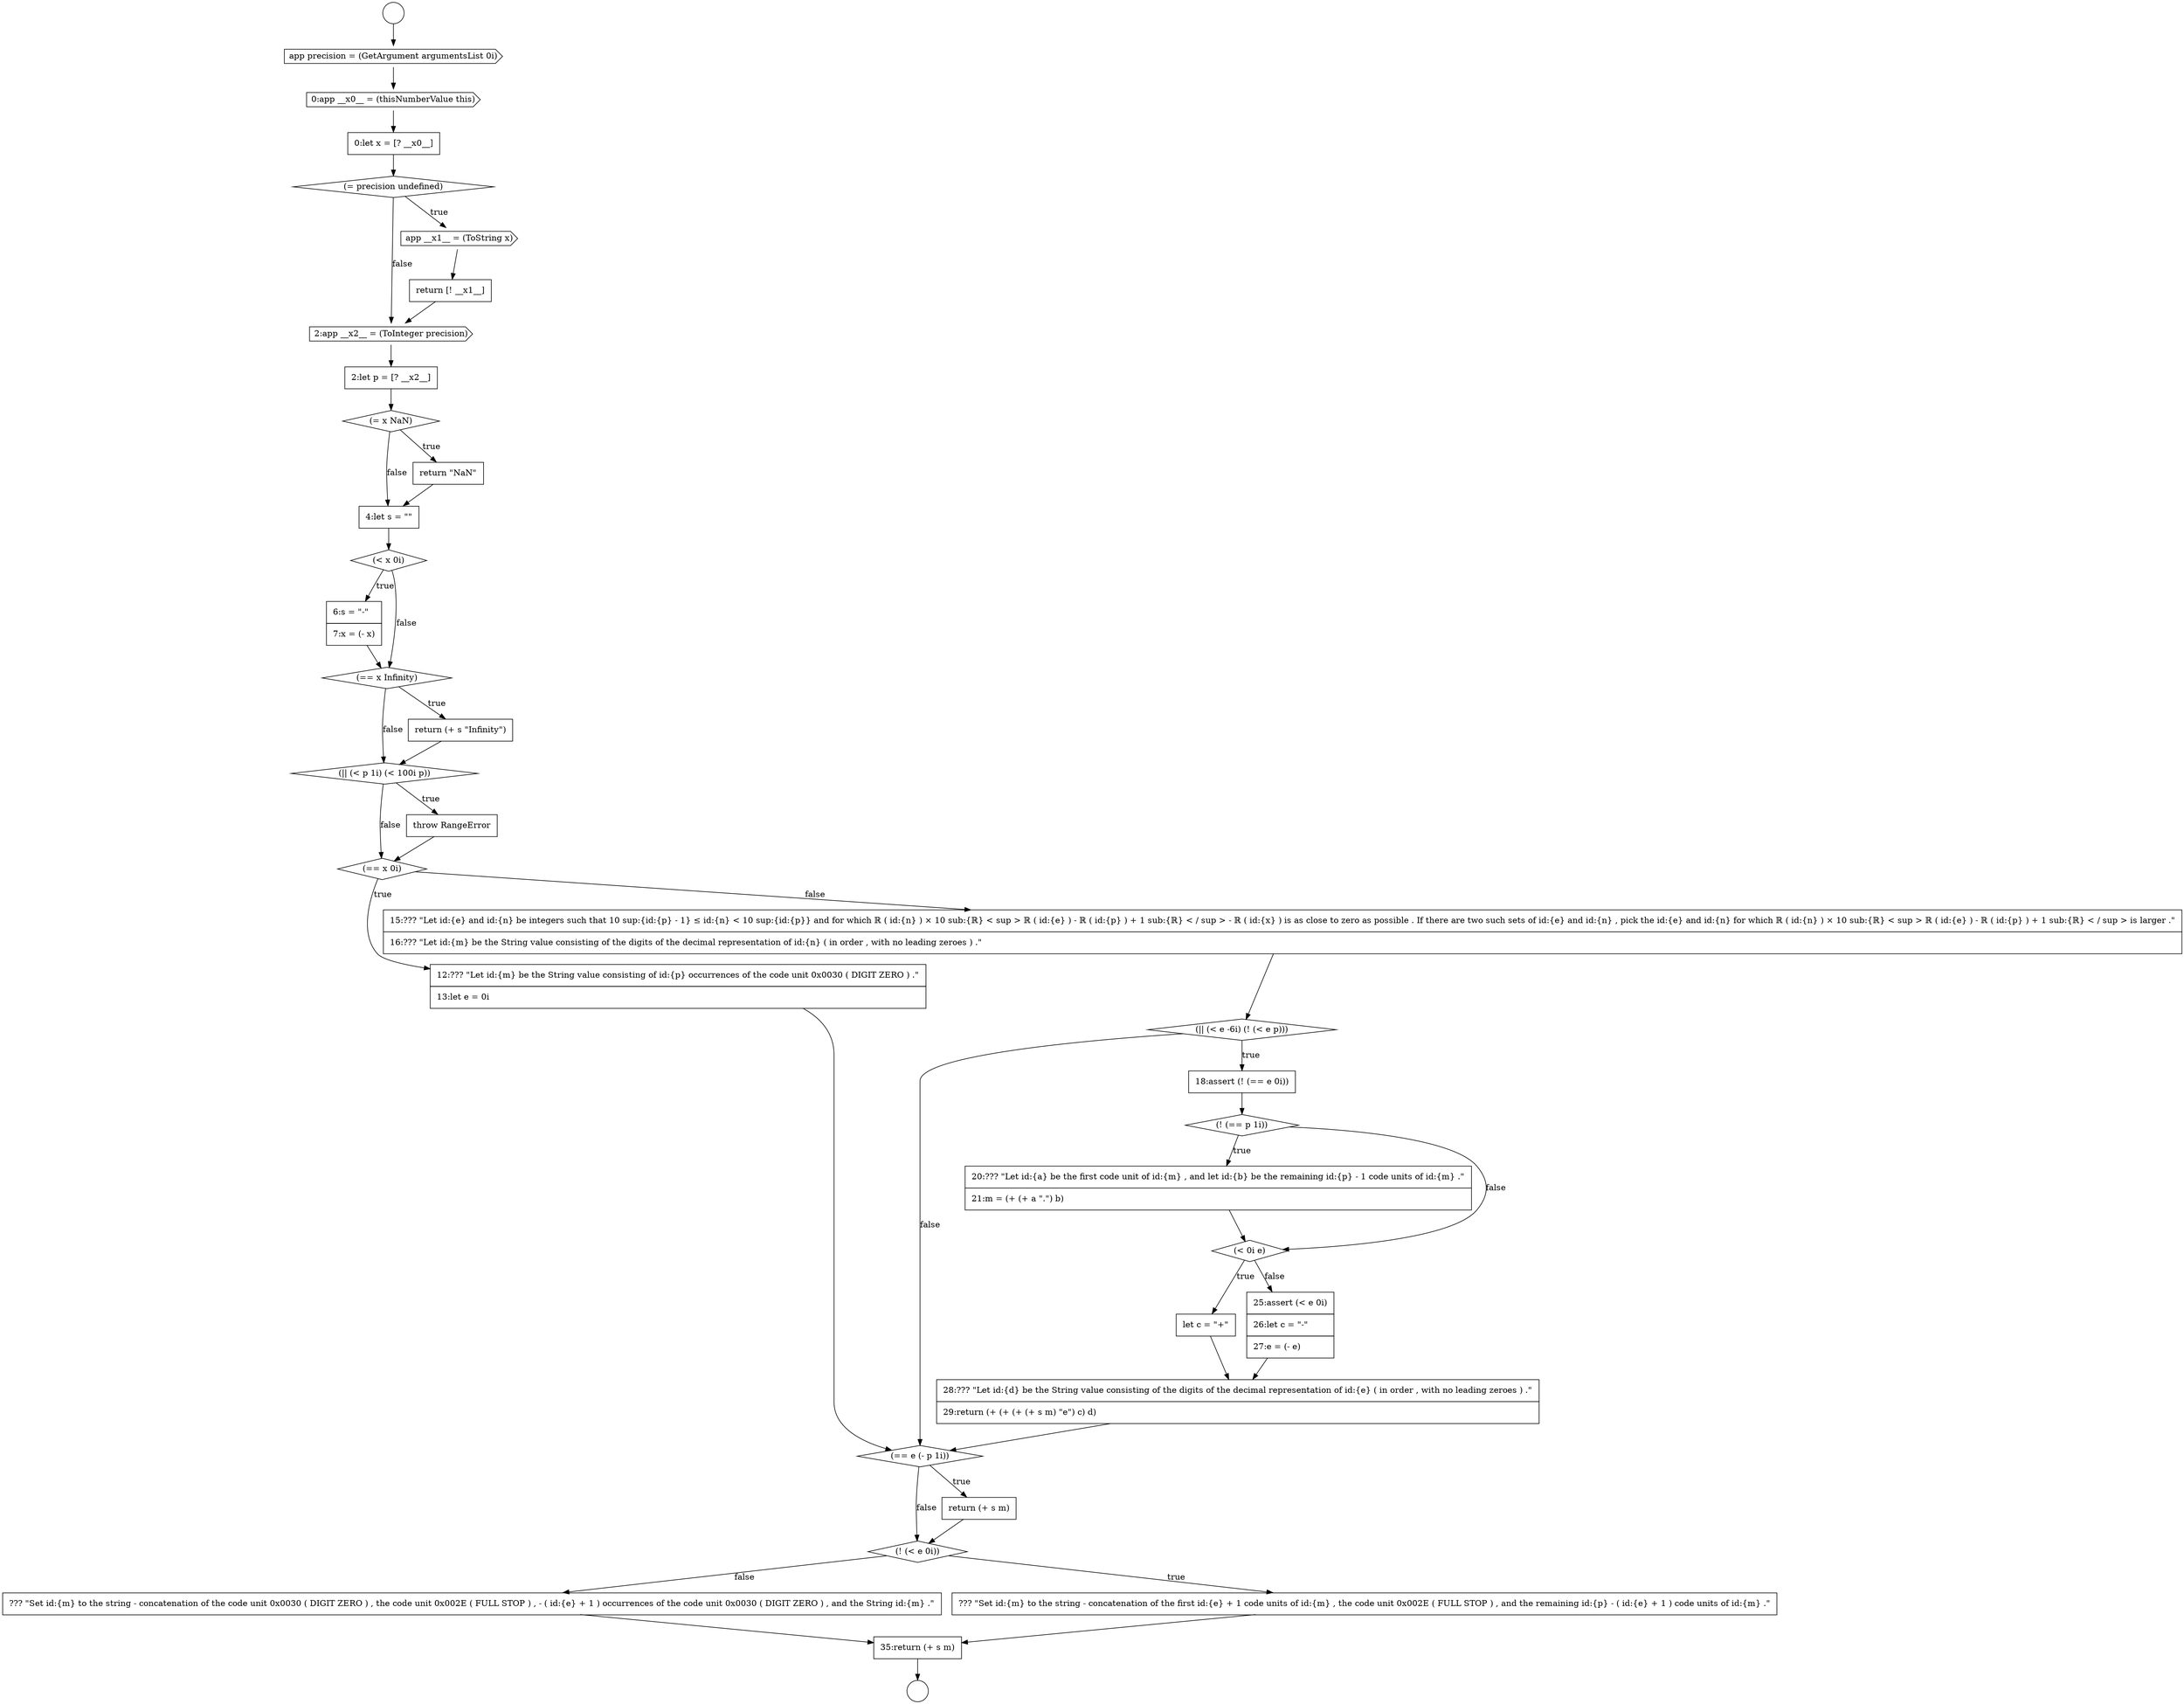 digraph {
  node12975 [shape=none, margin=0, label=<<font color="black">
    <table border="0" cellborder="1" cellspacing="0" cellpadding="10">
      <tr><td align="left">return [! __x1__]</td></tr>
    </table>
  </font>> color="black" fillcolor="white" style=filled]
  node12971 [shape=cds, label=<<font color="black">0:app __x0__ = (thisNumberValue this)</font>> color="black" fillcolor="white" style=filled]
  node12993 [shape=none, margin=0, label=<<font color="black">
    <table border="0" cellborder="1" cellspacing="0" cellpadding="10">
      <tr><td align="left">20:??? &quot;Let id:{a} be the first code unit of id:{m} , and let id:{b} be the remaining id:{p} - 1 code units of id:{m} .&quot;</td></tr>
      <tr><td align="left">21:m = (+ (+ a &quot;.&quot;) b)</td></tr>
    </table>
  </font>> color="black" fillcolor="white" style=filled]
  node12988 [shape=none, margin=0, label=<<font color="black">
    <table border="0" cellborder="1" cellspacing="0" cellpadding="10">
      <tr><td align="left">12:??? &quot;Let id:{m} be the String value consisting of id:{p} occurrences of the code unit 0x0030 ( DIGIT ZERO ) .&quot;</td></tr>
      <tr><td align="left">13:let e = 0i</td></tr>
    </table>
  </font>> color="black" fillcolor="white" style=filled]
  node12981 [shape=diamond, label=<<font color="black">(&lt; x 0i)</font>> color="black" fillcolor="white" style=filled]
  node12998 [shape=diamond, label=<<font color="black">(== e (- p 1i))</font>> color="black" fillcolor="white" style=filled]
  node12985 [shape=diamond, label=<<font color="black">(|| (&lt; p 1i) (&lt; 100i p))</font>> color="black" fillcolor="white" style=filled]
  node12991 [shape=none, margin=0, label=<<font color="black">
    <table border="0" cellborder="1" cellspacing="0" cellpadding="10">
      <tr><td align="left">18:assert (! (== e 0i))</td></tr>
    </table>
  </font>> color="black" fillcolor="white" style=filled]
  node12977 [shape=none, margin=0, label=<<font color="black">
    <table border="0" cellborder="1" cellspacing="0" cellpadding="10">
      <tr><td align="left">2:let p = [? __x2__]</td></tr>
    </table>
  </font>> color="black" fillcolor="white" style=filled]
  node12982 [shape=none, margin=0, label=<<font color="black">
    <table border="0" cellborder="1" cellspacing="0" cellpadding="10">
      <tr><td align="left">6:s = &quot;-&quot;</td></tr>
      <tr><td align="left">7:x = (- x)</td></tr>
    </table>
  </font>> color="black" fillcolor="white" style=filled]
  node12990 [shape=diamond, label=<<font color="black">(|| (&lt; e -6i) (! (&lt; e p)))</font>> color="black" fillcolor="white" style=filled]
  node12973 [shape=diamond, label=<<font color="black">(= precision undefined)</font>> color="black" fillcolor="white" style=filled]
  node13000 [shape=diamond, label=<<font color="black">(! (&lt; e 0i))</font>> color="black" fillcolor="white" style=filled]
  node12978 [shape=diamond, label=<<font color="black">(= x NaN)</font>> color="black" fillcolor="white" style=filled]
  node12968 [shape=circle label=" " color="black" fillcolor="white" style=filled]
  node12980 [shape=none, margin=0, label=<<font color="black">
    <table border="0" cellborder="1" cellspacing="0" cellpadding="10">
      <tr><td align="left">4:let s = &quot;&quot;</td></tr>
    </table>
  </font>> color="black" fillcolor="white" style=filled]
  node12976 [shape=cds, label=<<font color="black">2:app __x2__ = (ToInteger precision)</font>> color="black" fillcolor="white" style=filled]
  node12989 [shape=none, margin=0, label=<<font color="black">
    <table border="0" cellborder="1" cellspacing="0" cellpadding="10">
      <tr><td align="left">15:??? &quot;Let id:{e} and id:{n} be integers such that 10 sup:{id:{p} - 1} &le; id:{n} &lt; 10 sup:{id:{p}} and for which ℝ ( id:{n} ) &times; 10 sub:{ℝ} &lt; sup &gt; ℝ ( id:{e} ) - ℝ ( id:{p} ) + 1 sub:{ℝ} &lt; / sup &gt; - ℝ ( id:{x} ) is as close to zero as possible . If there are two such sets of id:{e} and id:{n} , pick the id:{e} and id:{n} for which ℝ ( id:{n} ) &times; 10 sub:{ℝ} &lt; sup &gt; ℝ ( id:{e} ) - ℝ ( id:{p} ) + 1 sub:{ℝ} &lt; / sup &gt; is larger .&quot;</td></tr>
      <tr><td align="left">16:??? &quot;Let id:{m} be the String value consisting of the digits of the decimal representation of id:{n} ( in order , with no leading zeroes ) .&quot;</td></tr>
    </table>
  </font>> color="black" fillcolor="white" style=filled]
  node12972 [shape=none, margin=0, label=<<font color="black">
    <table border="0" cellborder="1" cellspacing="0" cellpadding="10">
      <tr><td align="left">0:let x = [? __x0__]</td></tr>
    </table>
  </font>> color="black" fillcolor="white" style=filled]
  node12992 [shape=diamond, label=<<font color="black">(! (== p 1i))</font>> color="black" fillcolor="white" style=filled]
  node13003 [shape=none, margin=0, label=<<font color="black">
    <table border="0" cellborder="1" cellspacing="0" cellpadding="10">
      <tr><td align="left">35:return (+ s m)</td></tr>
    </table>
  </font>> color="black" fillcolor="white" style=filled]
  node13002 [shape=none, margin=0, label=<<font color="black">
    <table border="0" cellborder="1" cellspacing="0" cellpadding="10">
      <tr><td align="left">??? &quot;Set id:{m} to the string - concatenation of the code unit 0x0030 ( DIGIT ZERO ) , the code unit 0x002E ( FULL STOP ) , - ( id:{e} + 1 ) occurrences of the code unit 0x0030 ( DIGIT ZERO ) , and the String id:{m} .&quot;</td></tr>
    </table>
  </font>> color="black" fillcolor="white" style=filled]
  node12970 [shape=cds, label=<<font color="black">app precision = (GetArgument argumentsList 0i)</font>> color="black" fillcolor="white" style=filled]
  node12987 [shape=diamond, label=<<font color="black">(== x 0i)</font>> color="black" fillcolor="white" style=filled]
  node12974 [shape=cds, label=<<font color="black">app __x1__ = (ToString x)</font>> color="black" fillcolor="white" style=filled]
  node12994 [shape=diamond, label=<<font color="black">(&lt; 0i e)</font>> color="black" fillcolor="white" style=filled]
  node12999 [shape=none, margin=0, label=<<font color="black">
    <table border="0" cellborder="1" cellspacing="0" cellpadding="10">
      <tr><td align="left">return (+ s m)</td></tr>
    </table>
  </font>> color="black" fillcolor="white" style=filled]
  node12986 [shape=none, margin=0, label=<<font color="black">
    <table border="0" cellborder="1" cellspacing="0" cellpadding="10">
      <tr><td align="left">throw RangeError</td></tr>
    </table>
  </font>> color="black" fillcolor="white" style=filled]
  node13001 [shape=none, margin=0, label=<<font color="black">
    <table border="0" cellborder="1" cellspacing="0" cellpadding="10">
      <tr><td align="left">??? &quot;Set id:{m} to the string - concatenation of the first id:{e} + 1 code units of id:{m} , the code unit 0x002E ( FULL STOP ) , and the remaining id:{p} - ( id:{e} + 1 ) code units of id:{m} .&quot;</td></tr>
    </table>
  </font>> color="black" fillcolor="white" style=filled]
  node12969 [shape=circle label=" " color="black" fillcolor="white" style=filled]
  node12979 [shape=none, margin=0, label=<<font color="black">
    <table border="0" cellborder="1" cellspacing="0" cellpadding="10">
      <tr><td align="left">return &quot;NaN&quot;</td></tr>
    </table>
  </font>> color="black" fillcolor="white" style=filled]
  node12995 [shape=none, margin=0, label=<<font color="black">
    <table border="0" cellborder="1" cellspacing="0" cellpadding="10">
      <tr><td align="left">let c = &quot;+&quot;</td></tr>
    </table>
  </font>> color="black" fillcolor="white" style=filled]
  node12983 [shape=diamond, label=<<font color="black">(== x Infinity)</font>> color="black" fillcolor="white" style=filled]
  node12996 [shape=none, margin=0, label=<<font color="black">
    <table border="0" cellborder="1" cellspacing="0" cellpadding="10">
      <tr><td align="left">25:assert (&lt; e 0i)</td></tr>
      <tr><td align="left">26:let c = &quot;-&quot;</td></tr>
      <tr><td align="left">27:e = (- e)</td></tr>
    </table>
  </font>> color="black" fillcolor="white" style=filled]
  node12984 [shape=none, margin=0, label=<<font color="black">
    <table border="0" cellborder="1" cellspacing="0" cellpadding="10">
      <tr><td align="left">return (+ s &quot;Infinity&quot;)</td></tr>
    </table>
  </font>> color="black" fillcolor="white" style=filled]
  node12997 [shape=none, margin=0, label=<<font color="black">
    <table border="0" cellborder="1" cellspacing="0" cellpadding="10">
      <tr><td align="left">28:??? &quot;Let id:{d} be the String value consisting of the digits of the decimal representation of id:{e} ( in order , with no leading zeroes ) .&quot;</td></tr>
      <tr><td align="left">29:return (+ (+ (+ (+ s m) &quot;e&quot;) c) d)</td></tr>
    </table>
  </font>> color="black" fillcolor="white" style=filled]
  node12990 -> node12991 [label=<<font color="black">true</font>> color="black"]
  node12990 -> node12998 [label=<<font color="black">false</font>> color="black"]
  node12976 -> node12977 [ color="black"]
  node13003 -> node12969 [ color="black"]
  node12998 -> node12999 [label=<<font color="black">true</font>> color="black"]
  node12998 -> node13000 [label=<<font color="black">false</font>> color="black"]
  node12987 -> node12988 [label=<<font color="black">true</font>> color="black"]
  node12987 -> node12989 [label=<<font color="black">false</font>> color="black"]
  node12992 -> node12993 [label=<<font color="black">true</font>> color="black"]
  node12992 -> node12994 [label=<<font color="black">false</font>> color="black"]
  node13001 -> node13003 [ color="black"]
  node12968 -> node12970 [ color="black"]
  node12975 -> node12976 [ color="black"]
  node12986 -> node12987 [ color="black"]
  node12980 -> node12981 [ color="black"]
  node12982 -> node12983 [ color="black"]
  node12974 -> node12975 [ color="black"]
  node12977 -> node12978 [ color="black"]
  node12983 -> node12984 [label=<<font color="black">true</font>> color="black"]
  node12983 -> node12985 [label=<<font color="black">false</font>> color="black"]
  node12993 -> node12994 [ color="black"]
  node12997 -> node12998 [ color="black"]
  node12996 -> node12997 [ color="black"]
  node12973 -> node12974 [label=<<font color="black">true</font>> color="black"]
  node12973 -> node12976 [label=<<font color="black">false</font>> color="black"]
  node13000 -> node13001 [label=<<font color="black">true</font>> color="black"]
  node13000 -> node13002 [label=<<font color="black">false</font>> color="black"]
  node12970 -> node12971 [ color="black"]
  node12985 -> node12986 [label=<<font color="black">true</font>> color="black"]
  node12985 -> node12987 [label=<<font color="black">false</font>> color="black"]
  node13002 -> node13003 [ color="black"]
  node12988 -> node12998 [ color="black"]
  node12989 -> node12990 [ color="black"]
  node12994 -> node12995 [label=<<font color="black">true</font>> color="black"]
  node12994 -> node12996 [label=<<font color="black">false</font>> color="black"]
  node12991 -> node12992 [ color="black"]
  node12999 -> node13000 [ color="black"]
  node12995 -> node12997 [ color="black"]
  node12981 -> node12982 [label=<<font color="black">true</font>> color="black"]
  node12981 -> node12983 [label=<<font color="black">false</font>> color="black"]
  node12978 -> node12979 [label=<<font color="black">true</font>> color="black"]
  node12978 -> node12980 [label=<<font color="black">false</font>> color="black"]
  node12971 -> node12972 [ color="black"]
  node12972 -> node12973 [ color="black"]
  node12984 -> node12985 [ color="black"]
  node12979 -> node12980 [ color="black"]
}
